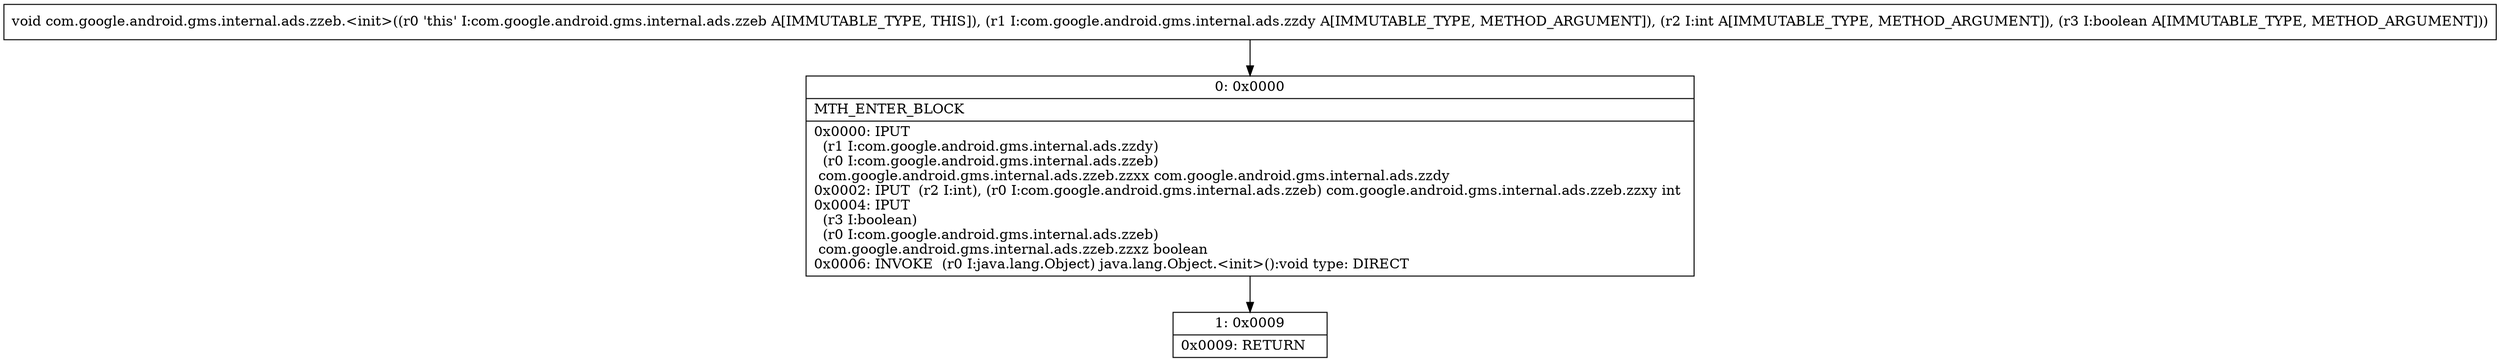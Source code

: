 digraph "CFG forcom.google.android.gms.internal.ads.zzeb.\<init\>(Lcom\/google\/android\/gms\/internal\/ads\/zzdy;IZ)V" {
Node_0 [shape=record,label="{0\:\ 0x0000|MTH_ENTER_BLOCK\l|0x0000: IPUT  \l  (r1 I:com.google.android.gms.internal.ads.zzdy)\l  (r0 I:com.google.android.gms.internal.ads.zzeb)\l com.google.android.gms.internal.ads.zzeb.zzxx com.google.android.gms.internal.ads.zzdy \l0x0002: IPUT  (r2 I:int), (r0 I:com.google.android.gms.internal.ads.zzeb) com.google.android.gms.internal.ads.zzeb.zzxy int \l0x0004: IPUT  \l  (r3 I:boolean)\l  (r0 I:com.google.android.gms.internal.ads.zzeb)\l com.google.android.gms.internal.ads.zzeb.zzxz boolean \l0x0006: INVOKE  (r0 I:java.lang.Object) java.lang.Object.\<init\>():void type: DIRECT \l}"];
Node_1 [shape=record,label="{1\:\ 0x0009|0x0009: RETURN   \l}"];
MethodNode[shape=record,label="{void com.google.android.gms.internal.ads.zzeb.\<init\>((r0 'this' I:com.google.android.gms.internal.ads.zzeb A[IMMUTABLE_TYPE, THIS]), (r1 I:com.google.android.gms.internal.ads.zzdy A[IMMUTABLE_TYPE, METHOD_ARGUMENT]), (r2 I:int A[IMMUTABLE_TYPE, METHOD_ARGUMENT]), (r3 I:boolean A[IMMUTABLE_TYPE, METHOD_ARGUMENT])) }"];
MethodNode -> Node_0;
Node_0 -> Node_1;
}

